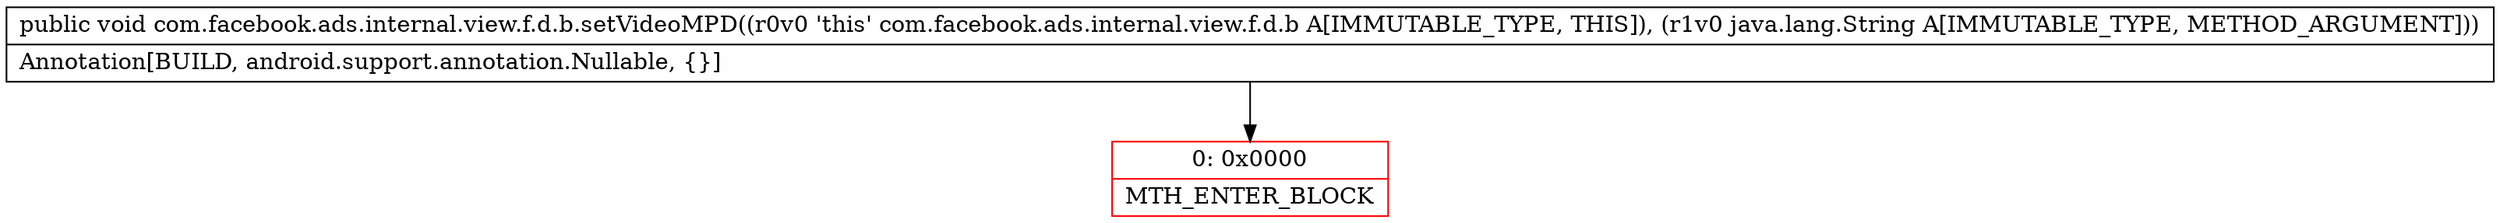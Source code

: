 digraph "CFG forcom.facebook.ads.internal.view.f.d.b.setVideoMPD(Ljava\/lang\/String;)V" {
subgraph cluster_Region_614924860 {
label = "R(0)";
node [shape=record,color=blue];
}
Node_0 [shape=record,color=red,label="{0\:\ 0x0000|MTH_ENTER_BLOCK\l}"];
MethodNode[shape=record,label="{public void com.facebook.ads.internal.view.f.d.b.setVideoMPD((r0v0 'this' com.facebook.ads.internal.view.f.d.b A[IMMUTABLE_TYPE, THIS]), (r1v0 java.lang.String A[IMMUTABLE_TYPE, METHOD_ARGUMENT]))  | Annotation[BUILD, android.support.annotation.Nullable, \{\}]\l}"];
MethodNode -> Node_0;
}

